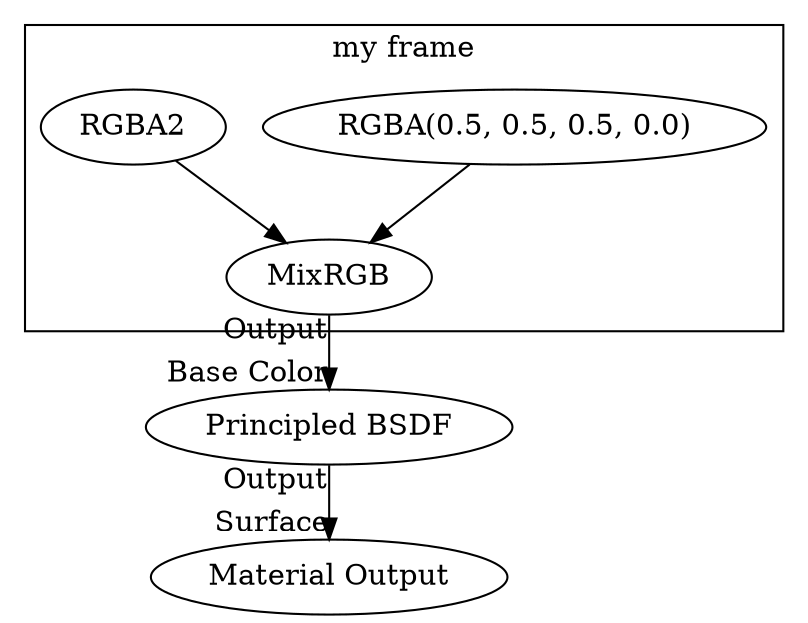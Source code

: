 digraph {
  //splines="FALSE";
  compound=true
  packmode="clust"

  subgraph cluster_frame_1 {
    // FIXME: cluster option isn't working, forced to use the "cluster*" prefix on the name
    cluster=true
    label="my frame"
    RGBA1; RGBA2; MixRGB
  }

  // defaults
  //node [label="shortName", shape="square"]

  RGBA1 [label="RGBA(0.5, 0.5, 0.5, 0.0)"]

  RGBA1 -> MixRGB
  RGBA2 -> MixRGB
  MixRGB -> "Principled BSDF" [taillabel="Output" headlabel="Base Color"]
  "Principled BSDF" -> "Material Output" [taillabel="Output" headlabel="Surface"]
}
